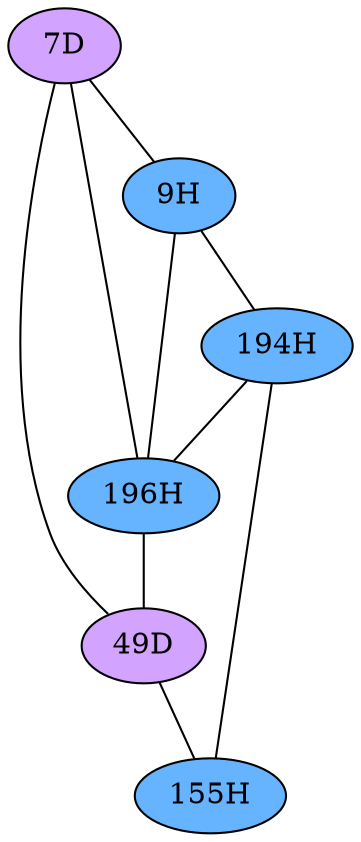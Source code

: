 // The Round Table
graph {
	"7D" [fillcolor="#D3A4FF" style=radial]
	"49D" [fillcolor="#D3A4FF" style=radial]
	"7D" -- "49D" [penwidth=1]
	"7D" [fillcolor="#D3A4FF" style=radial]
	"9H" [fillcolor="#66B3FF" style=radial]
	"7D" -- "9H" [penwidth=1]
	"7D" [fillcolor="#D3A4FF" style=radial]
	"196H" [fillcolor="#66B3FF" style=radial]
	"7D" -- "196H" [penwidth=1]
	"9H" [fillcolor="#66B3FF" style=radial]
	"194H" [fillcolor="#66B3FF" style=radial]
	"9H" -- "194H" [penwidth=1]
	"9H" [fillcolor="#66B3FF" style=radial]
	"196H" [fillcolor="#66B3FF" style=radial]
	"9H" -- "196H" [penwidth=1]
	"194H" [fillcolor="#66B3FF" style=radial]
	"155H" [fillcolor="#66B3FF" style=radial]
	"194H" -- "155H" [penwidth=1]
	"194H" [fillcolor="#66B3FF" style=radial]
	"196H" [fillcolor="#66B3FF" style=radial]
	"194H" -- "196H" [penwidth=1]
	"196H" [fillcolor="#66B3FF" style=radial]
	"49D" [fillcolor="#D3A4FF" style=radial]
	"196H" -- "49D" [penwidth=1]
	"49D" [fillcolor="#D3A4FF" style=radial]
	"155H" [fillcolor="#66B3FF" style=radial]
	"49D" -- "155H" [penwidth=1]
}
